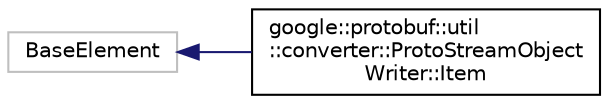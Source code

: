 digraph "类继承关系图"
{
 // LATEX_PDF_SIZE
  edge [fontname="Helvetica",fontsize="10",labelfontname="Helvetica",labelfontsize="10"];
  node [fontname="Helvetica",fontsize="10",shape=record];
  rankdir="LR";
  Node116 [label="BaseElement",height=0.2,width=0.4,color="grey75", fillcolor="white", style="filled",tooltip=" "];
  Node116 -> Node0 [dir="back",color="midnightblue",fontsize="10",style="solid",fontname="Helvetica"];
  Node0 [label="google::protobuf::util\l::converter::ProtoStreamObject\lWriter::Item",height=0.2,width=0.4,color="black", fillcolor="white", style="filled",URL="$classgoogle_1_1protobuf_1_1util_1_1converter_1_1ProtoStreamObjectWriter_1_1Item.html",tooltip=" "];
}
